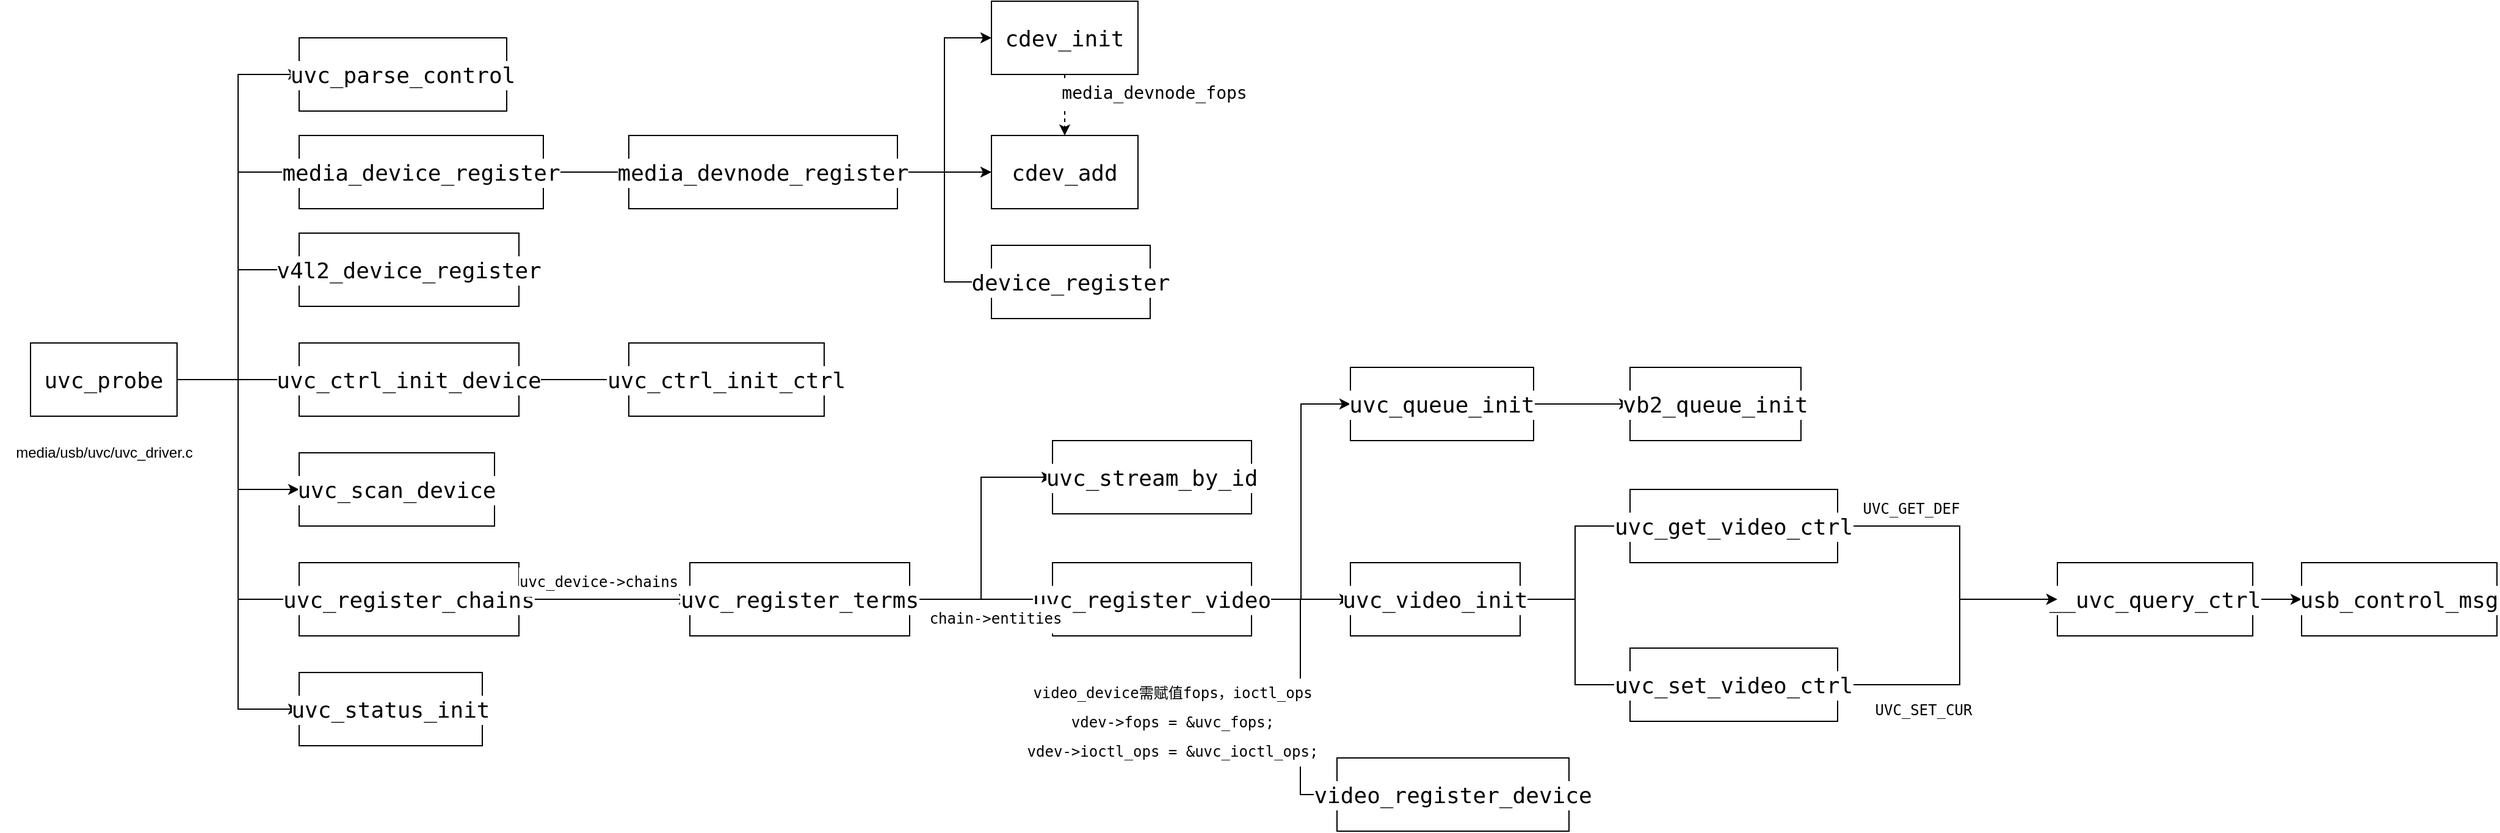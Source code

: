 <mxfile version="14.7.5" type="github">
  <diagram id="Fpe55DXq4Zk_MT4FqHaN" name="Page-1">
    <mxGraphModel dx="1218" dy="699" grid="1" gridSize="10" guides="1" tooltips="1" connect="1" arrows="1" fold="1" page="1" pageScale="1" pageWidth="827" pageHeight="1169" math="0" shadow="0">
      <root>
        <mxCell id="0" />
        <mxCell id="1" parent="0" />
        <mxCell id="YRbqOb-YYkBFLriZjriP-4" style="edgeStyle=orthogonalEdgeStyle;rounded=0;orthogonalLoop=1;jettySize=auto;html=1;entryX=0;entryY=0.5;entryDx=0;entryDy=0;" edge="1" parent="1" source="YRbqOb-YYkBFLriZjriP-1" target="YRbqOb-YYkBFLriZjriP-3">
          <mxGeometry relative="1" as="geometry" />
        </mxCell>
        <mxCell id="YRbqOb-YYkBFLriZjriP-6" style="edgeStyle=orthogonalEdgeStyle;rounded=0;orthogonalLoop=1;jettySize=auto;html=1;entryX=0;entryY=0.5;entryDx=0;entryDy=0;" edge="1" parent="1" source="YRbqOb-YYkBFLriZjriP-1" target="YRbqOb-YYkBFLriZjriP-5">
          <mxGeometry relative="1" as="geometry" />
        </mxCell>
        <mxCell id="YRbqOb-YYkBFLriZjriP-8" style="edgeStyle=orthogonalEdgeStyle;rounded=0;orthogonalLoop=1;jettySize=auto;html=1;entryX=0;entryY=0.5;entryDx=0;entryDy=0;" edge="1" parent="1" source="YRbqOb-YYkBFLriZjriP-1" target="YRbqOb-YYkBFLriZjriP-7">
          <mxGeometry relative="1" as="geometry" />
        </mxCell>
        <mxCell id="YRbqOb-YYkBFLriZjriP-24" style="edgeStyle=orthogonalEdgeStyle;rounded=0;orthogonalLoop=1;jettySize=auto;html=1;entryX=0;entryY=0.5;entryDx=0;entryDy=0;" edge="1" parent="1" source="YRbqOb-YYkBFLriZjriP-1" target="YRbqOb-YYkBFLriZjriP-20">
          <mxGeometry relative="1" as="geometry" />
        </mxCell>
        <mxCell id="YRbqOb-YYkBFLriZjriP-25" style="edgeStyle=orthogonalEdgeStyle;rounded=0;orthogonalLoop=1;jettySize=auto;html=1;entryX=0;entryY=0.5;entryDx=0;entryDy=0;" edge="1" parent="1" source="YRbqOb-YYkBFLriZjriP-1" target="YRbqOb-YYkBFLriZjriP-21">
          <mxGeometry relative="1" as="geometry" />
        </mxCell>
        <mxCell id="YRbqOb-YYkBFLriZjriP-26" style="edgeStyle=orthogonalEdgeStyle;rounded=0;orthogonalLoop=1;jettySize=auto;html=1;entryX=0;entryY=0.5;entryDx=0;entryDy=0;" edge="1" parent="1" source="YRbqOb-YYkBFLriZjriP-1" target="YRbqOb-YYkBFLriZjriP-22">
          <mxGeometry relative="1" as="geometry" />
        </mxCell>
        <mxCell id="YRbqOb-YYkBFLriZjriP-28" style="edgeStyle=orthogonalEdgeStyle;rounded=0;orthogonalLoop=1;jettySize=auto;html=1;entryX=0;entryY=0.5;entryDx=0;entryDy=0;" edge="1" parent="1" source="YRbqOb-YYkBFLriZjriP-1" target="YRbqOb-YYkBFLriZjriP-23">
          <mxGeometry relative="1" as="geometry" />
        </mxCell>
        <mxCell id="YRbqOb-YYkBFLriZjriP-1" value="&lt;div style=&quot;background-color: rgb(255 , 255 , 255) ; font-family: &amp;#34;droid sans mono&amp;#34; , monospace , monospace , &amp;#34;droid sans fallback&amp;#34; ; font-size: 18px ; line-height: 24px&quot;&gt;uvc_probe&lt;/div&gt;" style="whiteSpace=wrap;html=1;" vertex="1" parent="1">
          <mxGeometry x="40" y="420" width="120" height="60" as="geometry" />
        </mxCell>
        <mxCell id="YRbqOb-YYkBFLriZjriP-2" value="media/usb/uvc/uvc_driver.c" style="text;html=1;align=center;verticalAlign=middle;resizable=0;points=[];autosize=1;strokeColor=none;" vertex="1" parent="1">
          <mxGeometry x="15" y="500" width="170" height="20" as="geometry" />
        </mxCell>
        <mxCell id="YRbqOb-YYkBFLriZjriP-3" value="&lt;div style=&quot;background-color: rgb(255 , 255 , 255) ; font-family: &amp;#34;droid sans mono&amp;#34; , monospace , monospace , &amp;#34;droid sans fallback&amp;#34; ; font-size: 18px ; line-height: 24px&quot;&gt;uvc_parse_control&lt;/div&gt;" style="whiteSpace=wrap;html=1;" vertex="1" parent="1">
          <mxGeometry x="260" y="170" width="170" height="60" as="geometry" />
        </mxCell>
        <mxCell id="YRbqOb-YYkBFLriZjriP-5" value="&lt;div style=&quot;background-color: rgb(255 , 255 , 255) ; font-family: &amp;#34;droid sans mono&amp;#34; , monospace , monospace , &amp;#34;droid sans fallback&amp;#34; ; font-size: 18px ; line-height: 24px&quot;&gt;v4l2_device_register&lt;/div&gt;" style="whiteSpace=wrap;html=1;" vertex="1" parent="1">
          <mxGeometry x="260" y="330" width="180" height="60" as="geometry" />
        </mxCell>
        <mxCell id="YRbqOb-YYkBFLriZjriP-11" style="edgeStyle=orthogonalEdgeStyle;rounded=0;orthogonalLoop=1;jettySize=auto;html=1;entryX=0;entryY=0.5;entryDx=0;entryDy=0;" edge="1" parent="1" source="YRbqOb-YYkBFLriZjriP-7" target="YRbqOb-YYkBFLriZjriP-9">
          <mxGeometry relative="1" as="geometry" />
        </mxCell>
        <mxCell id="YRbqOb-YYkBFLriZjriP-7" value="&lt;div style=&quot;background-color: rgb(255 , 255 , 255) ; font-family: &amp;#34;droid sans mono&amp;#34; , monospace , monospace , &amp;#34;droid sans fallback&amp;#34; ; font-size: 18px ; line-height: 24px&quot;&gt;media_device_register&lt;/div&gt;" style="whiteSpace=wrap;html=1;" vertex="1" parent="1">
          <mxGeometry x="260" y="250" width="200" height="60" as="geometry" />
        </mxCell>
        <mxCell id="YRbqOb-YYkBFLriZjriP-14" style="edgeStyle=orthogonalEdgeStyle;rounded=0;orthogonalLoop=1;jettySize=auto;html=1;entryX=0;entryY=0.5;entryDx=0;entryDy=0;" edge="1" parent="1" source="YRbqOb-YYkBFLriZjriP-9" target="YRbqOb-YYkBFLriZjriP-13">
          <mxGeometry relative="1" as="geometry" />
        </mxCell>
        <mxCell id="YRbqOb-YYkBFLriZjriP-15" style="edgeStyle=orthogonalEdgeStyle;rounded=0;orthogonalLoop=1;jettySize=auto;html=1;entryX=0;entryY=0.5;entryDx=0;entryDy=0;" edge="1" parent="1" source="YRbqOb-YYkBFLriZjriP-9" target="YRbqOb-YYkBFLriZjriP-12">
          <mxGeometry relative="1" as="geometry" />
        </mxCell>
        <mxCell id="YRbqOb-YYkBFLriZjriP-19" style="edgeStyle=orthogonalEdgeStyle;rounded=0;orthogonalLoop=1;jettySize=auto;html=1;entryX=0;entryY=0.5;entryDx=0;entryDy=0;" edge="1" parent="1" source="YRbqOb-YYkBFLriZjriP-9" target="YRbqOb-YYkBFLriZjriP-18">
          <mxGeometry relative="1" as="geometry" />
        </mxCell>
        <mxCell id="YRbqOb-YYkBFLriZjriP-9" value="&lt;div style=&quot;background-color: rgb(255 , 255 , 255) ; font-family: &amp;#34;droid sans mono&amp;#34; , monospace , monospace , &amp;#34;droid sans fallback&amp;#34; ; font-size: 18px ; line-height: 24px&quot;&gt;media_devnode_register&lt;/div&gt;" style="whiteSpace=wrap;html=1;" vertex="1" parent="1">
          <mxGeometry x="530" y="250" width="220" height="60" as="geometry" />
        </mxCell>
        <mxCell id="YRbqOb-YYkBFLriZjriP-16" style="edgeStyle=orthogonalEdgeStyle;rounded=0;orthogonalLoop=1;jettySize=auto;html=1;entryX=0.5;entryY=0;entryDx=0;entryDy=0;dashed=1;" edge="1" parent="1" source="YRbqOb-YYkBFLriZjriP-12" target="YRbqOb-YYkBFLriZjriP-13">
          <mxGeometry relative="1" as="geometry" />
        </mxCell>
        <mxCell id="YRbqOb-YYkBFLriZjriP-12" value="&lt;div style=&quot;background-color: rgb(255 , 255 , 255) ; font-family: &amp;#34;droid sans mono&amp;#34; , monospace , monospace , &amp;#34;droid sans fallback&amp;#34; ; font-size: 18px ; line-height: 24px&quot;&gt;cdev_init&lt;/div&gt;" style="whiteSpace=wrap;html=1;" vertex="1" parent="1">
          <mxGeometry x="827" y="140" width="120" height="60" as="geometry" />
        </mxCell>
        <mxCell id="YRbqOb-YYkBFLriZjriP-13" value="&lt;div style=&quot;background-color: rgb(255 , 255 , 255) ; font-family: &amp;#34;droid sans mono&amp;#34; , monospace , monospace , &amp;#34;droid sans fallback&amp;#34; ; font-size: 18px ; line-height: 24px&quot;&gt;cdev_add&lt;/div&gt;" style="whiteSpace=wrap;html=1;" vertex="1" parent="1">
          <mxGeometry x="827" y="250" width="120" height="60" as="geometry" />
        </mxCell>
        <mxCell id="YRbqOb-YYkBFLriZjriP-17" value="&lt;div style=&quot;background-color: rgb(255 , 255 , 255) ; font-family: &amp;#34;droid sans mono&amp;#34; , monospace , monospace , &amp;#34;droid sans fallback&amp;#34; ; line-height: 24px&quot;&gt;&lt;font style=&quot;font-size: 14px&quot;&gt;media_devnode_fops&lt;/font&gt;&lt;/div&gt;" style="text;html=1;align=center;verticalAlign=middle;resizable=0;points=[];autosize=1;strokeColor=none;" vertex="1" parent="1">
          <mxGeometry x="880" y="200" width="160" height="30" as="geometry" />
        </mxCell>
        <mxCell id="YRbqOb-YYkBFLriZjriP-18" value="&lt;div style=&quot;background-color: rgb(255 , 255 , 255) ; font-family: &amp;#34;droid sans mono&amp;#34; , monospace , monospace , &amp;#34;droid sans fallback&amp;#34; ; font-size: 18px ; line-height: 24px&quot;&gt;device_register&lt;/div&gt;" style="whiteSpace=wrap;html=1;" vertex="1" parent="1">
          <mxGeometry x="827" y="340" width="130" height="60" as="geometry" />
        </mxCell>
        <mxCell id="YRbqOb-YYkBFLriZjriP-32" style="edgeStyle=orthogonalEdgeStyle;rounded=0;orthogonalLoop=1;jettySize=auto;html=1;entryX=0;entryY=0.5;entryDx=0;entryDy=0;" edge="1" parent="1" source="YRbqOb-YYkBFLriZjriP-20" target="YRbqOb-YYkBFLriZjriP-29">
          <mxGeometry relative="1" as="geometry" />
        </mxCell>
        <mxCell id="YRbqOb-YYkBFLriZjriP-20" value="&lt;div style=&quot;background-color: rgb(255 , 255 , 255) ; font-family: &amp;#34;droid sans mono&amp;#34; , monospace , monospace , &amp;#34;droid sans fallback&amp;#34; ; font-size: 18px ; line-height: 24px&quot;&gt;uvc_ctrl_init_device&lt;/div&gt;" style="whiteSpace=wrap;html=1;" vertex="1" parent="1">
          <mxGeometry x="260" y="420" width="180" height="60" as="geometry" />
        </mxCell>
        <mxCell id="YRbqOb-YYkBFLriZjriP-21" value="&lt;div style=&quot;background-color: rgb(255 , 255 , 255) ; font-family: &amp;#34;droid sans mono&amp;#34; , monospace , monospace , &amp;#34;droid sans fallback&amp;#34; ; font-size: 18px ; line-height: 24px&quot;&gt;uvc_scan_device&lt;/div&gt;" style="whiteSpace=wrap;html=1;" vertex="1" parent="1">
          <mxGeometry x="260" y="510" width="160" height="60" as="geometry" />
        </mxCell>
        <mxCell id="YRbqOb-YYkBFLriZjriP-31" style="edgeStyle=orthogonalEdgeStyle;rounded=0;orthogonalLoop=1;jettySize=auto;html=1;entryX=0;entryY=0.5;entryDx=0;entryDy=0;" edge="1" parent="1" source="YRbqOb-YYkBFLriZjriP-22" target="YRbqOb-YYkBFLriZjriP-30">
          <mxGeometry relative="1" as="geometry" />
        </mxCell>
        <mxCell id="YRbqOb-YYkBFLriZjriP-22" value="&lt;div style=&quot;background-color: rgb(255 , 255 , 255) ; font-family: &amp;#34;droid sans mono&amp;#34; , monospace , monospace , &amp;#34;droid sans fallback&amp;#34; ; font-size: 18px ; line-height: 24px&quot;&gt;uvc_register_chains&lt;/div&gt;" style="whiteSpace=wrap;html=1;" vertex="1" parent="1">
          <mxGeometry x="260" y="600" width="180" height="60" as="geometry" />
        </mxCell>
        <mxCell id="YRbqOb-YYkBFLriZjriP-23" value="&lt;div style=&quot;background-color: rgb(255 , 255 , 255) ; font-family: &amp;#34;droid sans mono&amp;#34; , monospace , monospace , &amp;#34;droid sans fallback&amp;#34; ; font-size: 18px ; line-height: 24px&quot;&gt;uvc_status_init&lt;/div&gt;" style="whiteSpace=wrap;html=1;" vertex="1" parent="1">
          <mxGeometry x="260" y="690" width="150" height="60" as="geometry" />
        </mxCell>
        <mxCell id="YRbqOb-YYkBFLriZjriP-29" value="&lt;div style=&quot;background-color: rgb(255 , 255 , 255) ; font-family: &amp;#34;droid sans mono&amp;#34; , monospace , monospace , &amp;#34;droid sans fallback&amp;#34; ; font-size: 18px ; line-height: 24px&quot;&gt;uvc_ctrl_init_ctrl&lt;/div&gt;" style="whiteSpace=wrap;html=1;" vertex="1" parent="1">
          <mxGeometry x="530" y="420" width="160" height="60" as="geometry" />
        </mxCell>
        <mxCell id="YRbqOb-YYkBFLriZjriP-36" style="edgeStyle=orthogonalEdgeStyle;rounded=0;orthogonalLoop=1;jettySize=auto;html=1;entryX=0;entryY=0.5;entryDx=0;entryDy=0;" edge="1" parent="1" source="YRbqOb-YYkBFLriZjriP-30" target="YRbqOb-YYkBFLriZjriP-34">
          <mxGeometry relative="1" as="geometry" />
        </mxCell>
        <mxCell id="YRbqOb-YYkBFLriZjriP-37" style="edgeStyle=orthogonalEdgeStyle;rounded=0;orthogonalLoop=1;jettySize=auto;html=1;" edge="1" parent="1" source="YRbqOb-YYkBFLriZjriP-30" target="YRbqOb-YYkBFLriZjriP-35">
          <mxGeometry relative="1" as="geometry" />
        </mxCell>
        <mxCell id="YRbqOb-YYkBFLriZjriP-30" value="&lt;div style=&quot;background-color: rgb(255 , 255 , 255) ; font-family: &amp;#34;droid sans mono&amp;#34; , monospace , monospace , &amp;#34;droid sans fallback&amp;#34; ; font-size: 18px ; line-height: 24px&quot;&gt;uvc_register_terms&lt;/div&gt;" style="whiteSpace=wrap;html=1;" vertex="1" parent="1">
          <mxGeometry x="580" y="600" width="180" height="60" as="geometry" />
        </mxCell>
        <mxCell id="YRbqOb-YYkBFLriZjriP-33" value="&lt;div style=&quot;background-color: rgb(255 , 255 , 255) ; font-family: &amp;#34;droid sans mono&amp;#34; , monospace , monospace , &amp;#34;droid sans fallback&amp;#34; ; line-height: 24px&quot;&gt;uvc_device-&amp;gt;chains&lt;/div&gt;" style="text;html=1;align=center;verticalAlign=middle;resizable=0;points=[];autosize=1;strokeColor=none;" vertex="1" parent="1">
          <mxGeometry x="440" y="600" width="130" height="30" as="geometry" />
        </mxCell>
        <mxCell id="YRbqOb-YYkBFLriZjriP-34" value="&lt;div style=&quot;background-color: rgb(255 , 255 , 255) ; font-family: &amp;#34;droid sans mono&amp;#34; , monospace , monospace , &amp;#34;droid sans fallback&amp;#34; ; font-size: 18px ; line-height: 24px&quot;&gt;uvc_stream_by_id&lt;/div&gt;" style="whiteSpace=wrap;html=1;" vertex="1" parent="1">
          <mxGeometry x="877" y="500" width="163" height="60" as="geometry" />
        </mxCell>
        <mxCell id="YRbqOb-YYkBFLriZjriP-41" style="edgeStyle=orthogonalEdgeStyle;rounded=0;orthogonalLoop=1;jettySize=auto;html=1;" edge="1" parent="1" source="YRbqOb-YYkBFLriZjriP-35" target="YRbqOb-YYkBFLriZjriP-40">
          <mxGeometry relative="1" as="geometry">
            <Array as="points">
              <mxPoint x="1080" y="630" />
              <mxPoint x="1080" y="790" />
            </Array>
          </mxGeometry>
        </mxCell>
        <mxCell id="YRbqOb-YYkBFLriZjriP-42" style="edgeStyle=orthogonalEdgeStyle;rounded=0;orthogonalLoop=1;jettySize=auto;html=1;entryX=0;entryY=0.5;entryDx=0;entryDy=0;" edge="1" parent="1" source="YRbqOb-YYkBFLriZjriP-35" target="YRbqOb-YYkBFLriZjriP-39">
          <mxGeometry relative="1" as="geometry" />
        </mxCell>
        <mxCell id="YRbqOb-YYkBFLriZjriP-45" style="edgeStyle=orthogonalEdgeStyle;rounded=0;orthogonalLoop=1;jettySize=auto;html=1;" edge="1" parent="1" source="YRbqOb-YYkBFLriZjriP-35" target="YRbqOb-YYkBFLriZjriP-44">
          <mxGeometry relative="1" as="geometry" />
        </mxCell>
        <mxCell id="YRbqOb-YYkBFLriZjriP-35" value="&lt;div style=&quot;background-color: rgb(255 , 255 , 255) ; font-family: &amp;#34;droid sans mono&amp;#34; , monospace , monospace , &amp;#34;droid sans fallback&amp;#34; ; font-size: 18px ; line-height: 24px&quot;&gt;uvc_register_video&lt;/div&gt;" style="whiteSpace=wrap;html=1;" vertex="1" parent="1">
          <mxGeometry x="877" y="600" width="163" height="60" as="geometry" />
        </mxCell>
        <mxCell id="YRbqOb-YYkBFLriZjriP-38" value="&lt;div style=&quot;background-color: rgb(255 , 255 , 255) ; font-family: &amp;#34;droid sans mono&amp;#34; , monospace , monospace , &amp;#34;droid sans fallback&amp;#34; ; line-height: 24px&quot;&gt;chain-&amp;gt;entities&lt;/div&gt;" style="text;html=1;align=center;verticalAlign=middle;resizable=0;points=[];autosize=1;strokeColor=none;" vertex="1" parent="1">
          <mxGeometry x="780" y="630" width="100" height="30" as="geometry" />
        </mxCell>
        <mxCell id="YRbqOb-YYkBFLriZjriP-64" style="edgeStyle=orthogonalEdgeStyle;rounded=0;orthogonalLoop=1;jettySize=auto;html=1;entryX=0;entryY=0.5;entryDx=0;entryDy=0;" edge="1" parent="1" source="YRbqOb-YYkBFLriZjriP-39" target="YRbqOb-YYkBFLriZjriP-63">
          <mxGeometry relative="1" as="geometry" />
        </mxCell>
        <mxCell id="YRbqOb-YYkBFLriZjriP-39" value="&lt;div style=&quot;background-color: rgb(255 , 255 , 255) ; font-family: &amp;#34;droid sans mono&amp;#34; , monospace , monospace , &amp;#34;droid sans fallback&amp;#34; ; font-size: 18px ; line-height: 24px&quot;&gt;uvc_queue_init&lt;/div&gt;" style="whiteSpace=wrap;html=1;" vertex="1" parent="1">
          <mxGeometry x="1121" y="440" width="150" height="60" as="geometry" />
        </mxCell>
        <mxCell id="YRbqOb-YYkBFLriZjriP-40" value="&lt;div style=&quot;background-color: rgb(255 , 255 , 255) ; font-family: &amp;#34;droid sans mono&amp;#34; , monospace , monospace , &amp;#34;droid sans fallback&amp;#34; ; font-size: 18px ; line-height: 24px&quot;&gt;video_register_device&lt;/div&gt;" style="whiteSpace=wrap;html=1;" vertex="1" parent="1">
          <mxGeometry x="1110" y="760" width="190" height="60" as="geometry" />
        </mxCell>
        <mxCell id="YRbqOb-YYkBFLriZjriP-47" style="edgeStyle=orthogonalEdgeStyle;rounded=0;orthogonalLoop=1;jettySize=auto;html=1;" edge="1" parent="1" source="YRbqOb-YYkBFLriZjriP-44" target="YRbqOb-YYkBFLriZjriP-46">
          <mxGeometry relative="1" as="geometry" />
        </mxCell>
        <mxCell id="YRbqOb-YYkBFLriZjriP-53" style="edgeStyle=orthogonalEdgeStyle;rounded=0;orthogonalLoop=1;jettySize=auto;html=1;entryX=0;entryY=0.5;entryDx=0;entryDy=0;" edge="1" parent="1" source="YRbqOb-YYkBFLriZjriP-44" target="YRbqOb-YYkBFLriZjriP-52">
          <mxGeometry relative="1" as="geometry" />
        </mxCell>
        <mxCell id="YRbqOb-YYkBFLriZjriP-44" value="&lt;div style=&quot;background-color: rgb(255 , 255 , 255) ; font-family: &amp;#34;droid sans mono&amp;#34; , monospace , monospace , &amp;#34;droid sans fallback&amp;#34; ; font-size: 18px ; line-height: 24px&quot;&gt;uvc_video_init&lt;/div&gt;" style="whiteSpace=wrap;html=1;" vertex="1" parent="1">
          <mxGeometry x="1121" y="600" width="139" height="60" as="geometry" />
        </mxCell>
        <mxCell id="YRbqOb-YYkBFLriZjriP-49" style="edgeStyle=orthogonalEdgeStyle;rounded=0;orthogonalLoop=1;jettySize=auto;html=1;entryX=0;entryY=0.5;entryDx=0;entryDy=0;" edge="1" parent="1" source="YRbqOb-YYkBFLriZjriP-46" target="YRbqOb-YYkBFLriZjriP-48">
          <mxGeometry relative="1" as="geometry">
            <Array as="points">
              <mxPoint x="1620" y="570" />
              <mxPoint x="1620" y="630" />
            </Array>
          </mxGeometry>
        </mxCell>
        <mxCell id="YRbqOb-YYkBFLriZjriP-46" value="&lt;div style=&quot;background-color: rgb(255 , 255 , 255) ; font-family: &amp;#34;droid sans mono&amp;#34; , monospace , monospace , &amp;#34;droid sans fallback&amp;#34; ; font-size: 18px ; line-height: 24px&quot;&gt;uvc_get_video_ctrl&lt;/div&gt;" style="whiteSpace=wrap;html=1;" vertex="1" parent="1">
          <mxGeometry x="1350" y="540" width="170" height="60" as="geometry" />
        </mxCell>
        <mxCell id="YRbqOb-YYkBFLriZjriP-51" style="edgeStyle=orthogonalEdgeStyle;rounded=0;orthogonalLoop=1;jettySize=auto;html=1;entryX=0;entryY=0.5;entryDx=0;entryDy=0;" edge="1" parent="1" source="YRbqOb-YYkBFLriZjriP-48" target="YRbqOb-YYkBFLriZjriP-50">
          <mxGeometry relative="1" as="geometry" />
        </mxCell>
        <mxCell id="YRbqOb-YYkBFLriZjriP-48" value="&lt;div style=&quot;background-color: rgb(255 , 255 , 255) ; font-family: &amp;#34;droid sans mono&amp;#34; , monospace , monospace , &amp;#34;droid sans fallback&amp;#34; ; font-size: 18px ; line-height: 24px&quot;&gt;__uvc_query_ctrl&lt;/div&gt;" style="whiteSpace=wrap;html=1;" vertex="1" parent="1">
          <mxGeometry x="1700" y="600" width="160" height="60" as="geometry" />
        </mxCell>
        <mxCell id="YRbqOb-YYkBFLriZjriP-50" value="&lt;div style=&quot;background-color: rgb(255 , 255 , 255) ; font-family: &amp;#34;droid sans mono&amp;#34; , monospace , monospace , &amp;#34;droid sans fallback&amp;#34; ; font-size: 18px ; line-height: 24px&quot;&gt;usb_control_msg&lt;/div&gt;" style="whiteSpace=wrap;html=1;" vertex="1" parent="1">
          <mxGeometry x="1900" y="600" width="160" height="60" as="geometry" />
        </mxCell>
        <mxCell id="YRbqOb-YYkBFLriZjriP-57" style="edgeStyle=orthogonalEdgeStyle;rounded=0;orthogonalLoop=1;jettySize=auto;html=1;entryX=0;entryY=0.5;entryDx=0;entryDy=0;" edge="1" parent="1" source="YRbqOb-YYkBFLriZjriP-52" target="YRbqOb-YYkBFLriZjriP-48">
          <mxGeometry relative="1" as="geometry">
            <Array as="points">
              <mxPoint x="1620" y="700" />
              <mxPoint x="1620" y="630" />
            </Array>
          </mxGeometry>
        </mxCell>
        <mxCell id="YRbqOb-YYkBFLriZjriP-52" value="&lt;div style=&quot;background-color: rgb(255 , 255 , 255) ; font-family: &amp;#34;droid sans mono&amp;#34; , monospace , monospace , &amp;#34;droid sans fallback&amp;#34; ; font-size: 18px ; line-height: 24px&quot;&gt;uvc_set_video_ctrl&lt;/div&gt;" style="whiteSpace=wrap;html=1;" vertex="1" parent="1">
          <mxGeometry x="1350" y="670" width="170" height="60" as="geometry" />
        </mxCell>
        <mxCell id="YRbqOb-YYkBFLriZjriP-58" value="&lt;div style=&quot;background-color: rgb(255 , 255 , 255) ; font-family: &amp;#34;droid sans mono&amp;#34; , monospace , monospace , &amp;#34;droid sans fallback&amp;#34; ; line-height: 24px&quot;&gt;&lt;font style=&quot;font-size: 12px&quot;&gt;UVC_SET_CUR&lt;/font&gt;&lt;/div&gt;" style="text;html=1;align=center;verticalAlign=middle;resizable=0;points=[];autosize=1;strokeColor=none;" vertex="1" parent="1">
          <mxGeometry x="1540" y="705" width="100" height="30" as="geometry" />
        </mxCell>
        <mxCell id="YRbqOb-YYkBFLriZjriP-60" value="&lt;div style=&quot;background-color: rgb(255 , 255 , 255) ; font-family: &amp;#34;droid sans mono&amp;#34; , monospace , monospace , &amp;#34;droid sans fallback&amp;#34; ; line-height: 24px&quot;&gt;&lt;font style=&quot;font-size: 12px&quot;&gt;UVC_GET_DEF&lt;/font&gt;&lt;/div&gt;" style="text;html=1;align=center;verticalAlign=middle;resizable=0;points=[];autosize=1;strokeColor=none;" vertex="1" parent="1">
          <mxGeometry x="1530" y="540" width="100" height="30" as="geometry" />
        </mxCell>
        <mxCell id="YRbqOb-YYkBFLriZjriP-62" value="&lt;div style=&quot;background-color: rgb(255 , 255 , 255) ; font-family: &amp;#34;droid sans mono&amp;#34; , monospace , monospace , &amp;#34;droid sans fallback&amp;#34; ; line-height: 24px&quot;&gt;&lt;div&gt;&lt;span style=&quot;font-family: &amp;#34;droid sans mono&amp;#34; , monospace , monospace , &amp;#34;droid sans fallback&amp;#34;&quot;&gt;&lt;font style=&quot;font-size: 12px&quot;&gt;video_device&lt;/font&gt;&lt;/span&gt;&lt;span style=&quot;font-family: &amp;#34;helvetica&amp;#34; ; background-color: rgb(248 , 249 , 250)&quot;&gt;需赋值&lt;/span&gt;&lt;span&gt;fops，ioctl_ops&lt;/span&gt;&lt;br&gt;&lt;/div&gt;&lt;div&gt;vdev-&amp;gt;fops = &amp;amp;uvc_fops;&lt;/div&gt;&lt;div&gt;    vdev-&amp;gt;ioctl_ops = &amp;amp;uvc_ioctl_ops;&lt;/div&gt;&lt;/div&gt;" style="text;html=1;align=center;verticalAlign=middle;resizable=0;points=[];autosize=1;strokeColor=none;" vertex="1" parent="1">
          <mxGeometry x="870" y="690" width="210" height="80" as="geometry" />
        </mxCell>
        <mxCell id="YRbqOb-YYkBFLriZjriP-63" value="&lt;div style=&quot;background-color: rgb(255 , 255 , 255) ; font-family: &amp;#34;droid sans mono&amp;#34; , monospace , monospace , &amp;#34;droid sans fallback&amp;#34; ; font-size: 18px ; line-height: 24px&quot;&gt;vb2_queue_init&lt;/div&gt;" style="whiteSpace=wrap;html=1;" vertex="1" parent="1">
          <mxGeometry x="1350" y="440" width="140" height="60" as="geometry" />
        </mxCell>
      </root>
    </mxGraphModel>
  </diagram>
</mxfile>
